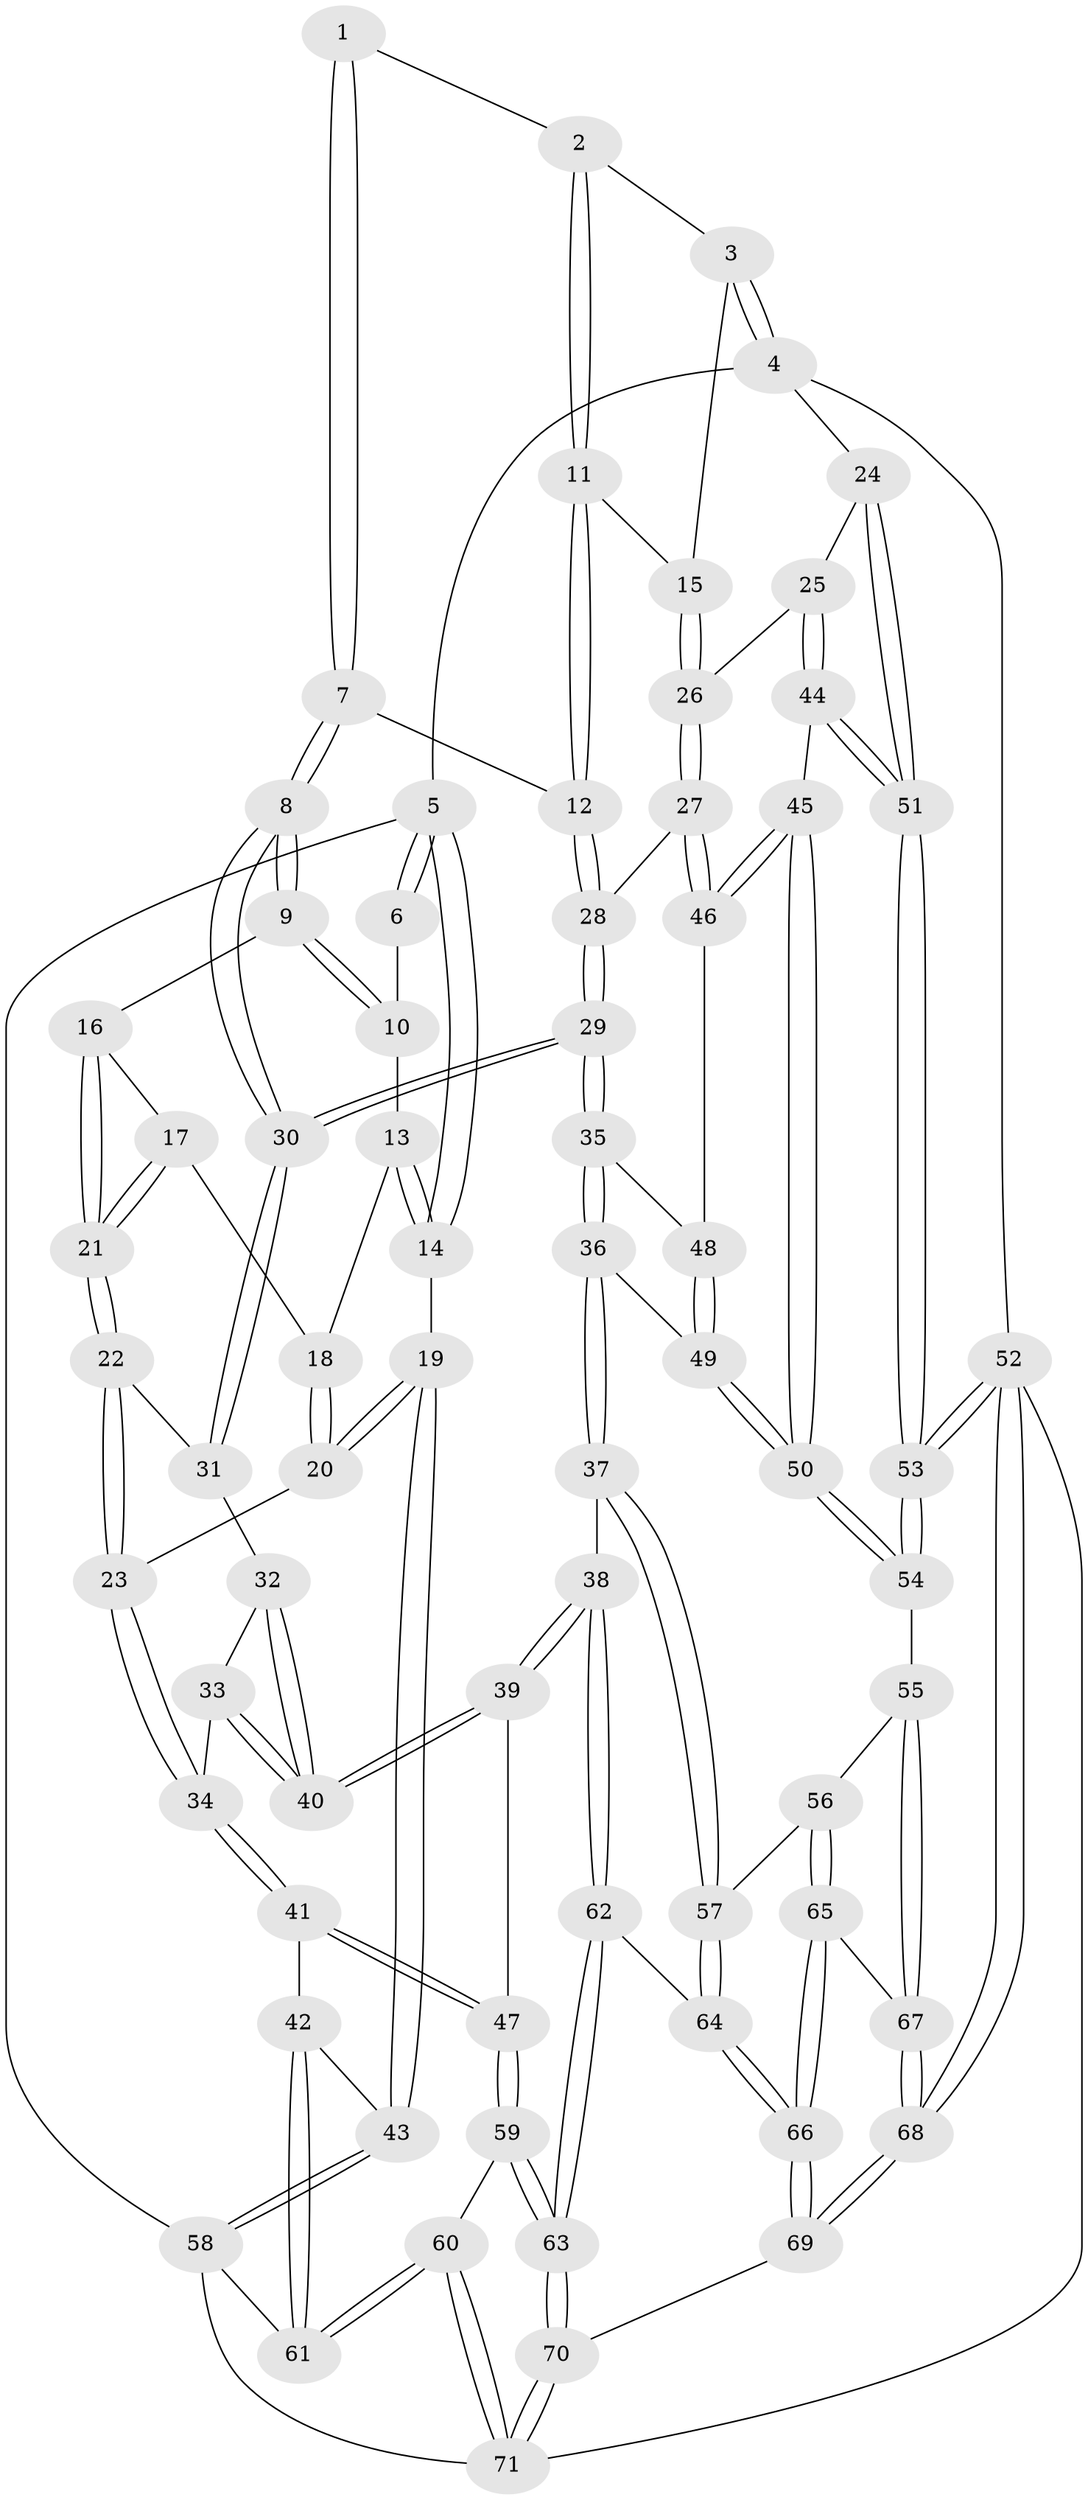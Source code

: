 // coarse degree distribution, {3: 0.20408163265306123, 4: 0.2653061224489796, 5: 0.40816326530612246, 6: 0.08163265306122448, 2: 0.04081632653061224}
// Generated by graph-tools (version 1.1) at 2025/24/03/03/25 07:24:39]
// undirected, 71 vertices, 174 edges
graph export_dot {
graph [start="1"]
  node [color=gray90,style=filled];
  1 [pos="+0.8192643014619411+0"];
  2 [pos="+0.8720847068879064+0"];
  3 [pos="+1+0"];
  4 [pos="+1+0"];
  5 [pos="+0+0"];
  6 [pos="+0.35341019459989104+0"];
  7 [pos="+0.5964616669525965+0.14493345737529592"];
  8 [pos="+0.5630680109555436+0.15978100348540003"];
  9 [pos="+0.5375732243344659+0.14777309123340554"];
  10 [pos="+0.3566806691207332+0"];
  11 [pos="+0.7534474944014969+0.18125439995904863"];
  12 [pos="+0.7519900242481228+0.1824744505480274"];
  13 [pos="+0.2975119160565+0.03901604966922596"];
  14 [pos="+0+0.15187504060678567"];
  15 [pos="+0.8942916249766436+0.1786000931332841"];
  16 [pos="+0.512276882190392+0.16326609381576854"];
  17 [pos="+0.3197888927896266+0.16896752443543003"];
  18 [pos="+0.2793617186974951+0.13373550259242178"];
  19 [pos="+0+0.33950234922669725"];
  20 [pos="+0.15718508796321395+0.2833181523530027"];
  21 [pos="+0.3944883428637077+0.24381724346281522"];
  22 [pos="+0.38808703247620874+0.30739119100046636"];
  23 [pos="+0.2817643118529248+0.3473615329090774"];
  24 [pos="+1+0.33134435597373996"];
  25 [pos="+0.9672643942759287+0.3332694090843318"];
  26 [pos="+0.9457299139290827+0.33043804191630655"];
  27 [pos="+0.8393759097458171+0.37660965466894897"];
  28 [pos="+0.763030015232653+0.3446485838761478"];
  29 [pos="+0.6081403822494456+0.3787656207145058"];
  30 [pos="+0.5814410662946393+0.3506859127537087"];
  31 [pos="+0.4585594178695447+0.35445527928679826"];
  32 [pos="+0.4580222600592372+0.35542957979599993"];
  33 [pos="+0.40702016007149355+0.4159053502347386"];
  34 [pos="+0.3082658479523037+0.438272654786688"];
  35 [pos="+0.6046633091808845+0.4125621895935667"];
  36 [pos="+0.5652248968793658+0.5359139307562009"];
  37 [pos="+0.4986980934386592+0.6509867470271679"];
  38 [pos="+0.4474986924290647+0.663200242532444"];
  39 [pos="+0.4415879907740187+0.6626557436969892"];
  40 [pos="+0.4388316891369971+0.6145092575193762"];
  41 [pos="+0.2977433680766687+0.5880814871024972"];
  42 [pos="+0.19921298156884987+0.5849020452578486"];
  43 [pos="+0+0.4540451216826092"];
  44 [pos="+0.9547735707733198+0.5620903913708812"];
  45 [pos="+0.8964544652793194+0.5659012887124821"];
  46 [pos="+0.8388794310274077+0.3873216349562576"];
  47 [pos="+0.42347685584485956+0.6642957578674278"];
  48 [pos="+0.7544912587755387+0.5247244601273603"];
  49 [pos="+0.7535532659159236+0.5497574496425439"];
  50 [pos="+0.8046768286063212+0.6677143554847528"];
  51 [pos="+1+0.6161548385031991"];
  52 [pos="+1+1"];
  53 [pos="+1+1"];
  54 [pos="+0.7854258137436424+0.7373383731726187"];
  55 [pos="+0.753230247874775+0.7447406737829683"];
  56 [pos="+0.7201733533716423+0.7438958920001754"];
  57 [pos="+0.6932463434972178+0.7408628697774262"];
  58 [pos="+0+0.7248964223343111"];
  59 [pos="+0.3470171343165213+0.773368830238408"];
  60 [pos="+0.16386825565873997+0.8802168770313494"];
  61 [pos="+0.12702764836376906+0.8452825521801786"];
  62 [pos="+0.4939091499152319+0.8526013172776562"];
  63 [pos="+0.40617202007519093+1"];
  64 [pos="+0.5857191153890952+0.916551647917165"];
  65 [pos="+0.6464932503357487+0.9832028068406337"];
  66 [pos="+0.599926644645101+1"];
  67 [pos="+0.7276558211710172+0.925595485433587"];
  68 [pos="+1+1"];
  69 [pos="+0.5635109642430781+1"];
  70 [pos="+0.3951109142795878+1"];
  71 [pos="+0.20978838195509356+1"];
  1 -- 2;
  1 -- 7;
  1 -- 7;
  2 -- 3;
  2 -- 11;
  2 -- 11;
  3 -- 4;
  3 -- 4;
  3 -- 15;
  4 -- 5;
  4 -- 24;
  4 -- 52;
  5 -- 6;
  5 -- 6;
  5 -- 14;
  5 -- 14;
  5 -- 58;
  6 -- 10;
  7 -- 8;
  7 -- 8;
  7 -- 12;
  8 -- 9;
  8 -- 9;
  8 -- 30;
  8 -- 30;
  9 -- 10;
  9 -- 10;
  9 -- 16;
  10 -- 13;
  11 -- 12;
  11 -- 12;
  11 -- 15;
  12 -- 28;
  12 -- 28;
  13 -- 14;
  13 -- 14;
  13 -- 18;
  14 -- 19;
  15 -- 26;
  15 -- 26;
  16 -- 17;
  16 -- 21;
  16 -- 21;
  17 -- 18;
  17 -- 21;
  17 -- 21;
  18 -- 20;
  18 -- 20;
  19 -- 20;
  19 -- 20;
  19 -- 43;
  19 -- 43;
  20 -- 23;
  21 -- 22;
  21 -- 22;
  22 -- 23;
  22 -- 23;
  22 -- 31;
  23 -- 34;
  23 -- 34;
  24 -- 25;
  24 -- 51;
  24 -- 51;
  25 -- 26;
  25 -- 44;
  25 -- 44;
  26 -- 27;
  26 -- 27;
  27 -- 28;
  27 -- 46;
  27 -- 46;
  28 -- 29;
  28 -- 29;
  29 -- 30;
  29 -- 30;
  29 -- 35;
  29 -- 35;
  30 -- 31;
  30 -- 31;
  31 -- 32;
  32 -- 33;
  32 -- 40;
  32 -- 40;
  33 -- 34;
  33 -- 40;
  33 -- 40;
  34 -- 41;
  34 -- 41;
  35 -- 36;
  35 -- 36;
  35 -- 48;
  36 -- 37;
  36 -- 37;
  36 -- 49;
  37 -- 38;
  37 -- 57;
  37 -- 57;
  38 -- 39;
  38 -- 39;
  38 -- 62;
  38 -- 62;
  39 -- 40;
  39 -- 40;
  39 -- 47;
  41 -- 42;
  41 -- 47;
  41 -- 47;
  42 -- 43;
  42 -- 61;
  42 -- 61;
  43 -- 58;
  43 -- 58;
  44 -- 45;
  44 -- 51;
  44 -- 51;
  45 -- 46;
  45 -- 46;
  45 -- 50;
  45 -- 50;
  46 -- 48;
  47 -- 59;
  47 -- 59;
  48 -- 49;
  48 -- 49;
  49 -- 50;
  49 -- 50;
  50 -- 54;
  50 -- 54;
  51 -- 53;
  51 -- 53;
  52 -- 53;
  52 -- 53;
  52 -- 68;
  52 -- 68;
  52 -- 71;
  53 -- 54;
  53 -- 54;
  54 -- 55;
  55 -- 56;
  55 -- 67;
  55 -- 67;
  56 -- 57;
  56 -- 65;
  56 -- 65;
  57 -- 64;
  57 -- 64;
  58 -- 61;
  58 -- 71;
  59 -- 60;
  59 -- 63;
  59 -- 63;
  60 -- 61;
  60 -- 61;
  60 -- 71;
  60 -- 71;
  62 -- 63;
  62 -- 63;
  62 -- 64;
  63 -- 70;
  63 -- 70;
  64 -- 66;
  64 -- 66;
  65 -- 66;
  65 -- 66;
  65 -- 67;
  66 -- 69;
  66 -- 69;
  67 -- 68;
  67 -- 68;
  68 -- 69;
  68 -- 69;
  69 -- 70;
  70 -- 71;
  70 -- 71;
}

